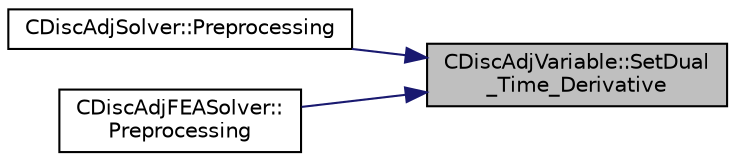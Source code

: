 digraph "CDiscAdjVariable::SetDual_Time_Derivative"
{
 // LATEX_PDF_SIZE
  edge [fontname="Helvetica",fontsize="10",labelfontname="Helvetica",labelfontsize="10"];
  node [fontname="Helvetica",fontsize="10",shape=record];
  rankdir="RL";
  Node1 [label="CDiscAdjVariable::SetDual\l_Time_Derivative",height=0.2,width=0.4,color="black", fillcolor="grey75", style="filled", fontcolor="black",tooltip="Set/store the dual time contributions to the adjoint variable. Contains sum of contributions from 2 t..."];
  Node1 -> Node2 [dir="back",color="midnightblue",fontsize="10",style="solid",fontname="Helvetica"];
  Node2 [label="CDiscAdjSolver::Preprocessing",height=0.2,width=0.4,color="black", fillcolor="white", style="filled",URL="$classCDiscAdjSolver.html#abc6832dfc11a8a603ea4166186727c8f",tooltip="Update the dual-time derivatives."];
  Node1 -> Node3 [dir="back",color="midnightblue",fontsize="10",style="solid",fontname="Helvetica"];
  Node3 [label="CDiscAdjFEASolver::\lPreprocessing",height=0.2,width=0.4,color="black", fillcolor="white", style="filled",URL="$classCDiscAdjFEASolver.html#a427eedb9619af7d5dc937dc84979f53e",tooltip="Update the dual-time derivatives."];
}
